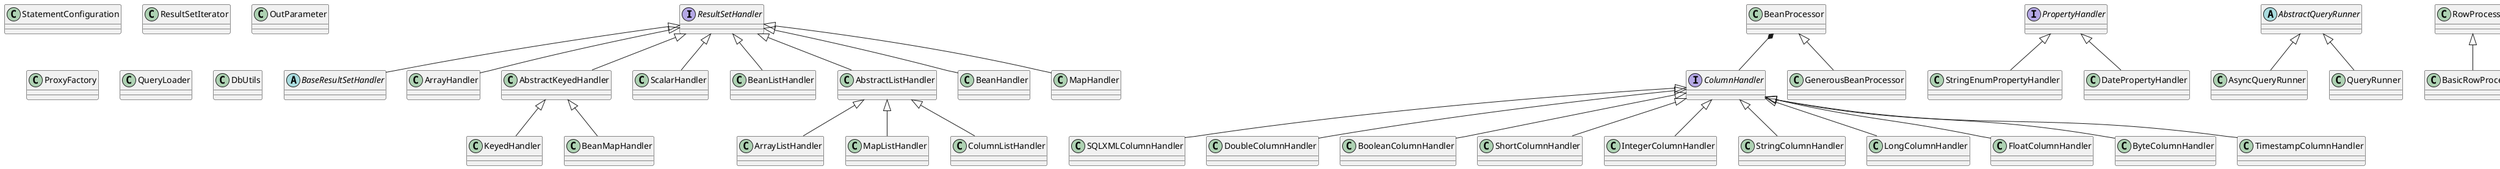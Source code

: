 @startuml

interface ResultSetHandler
abstract BaseResultSetHandler
class ArrayHandler
class AbstractKeyedHandler
class ScalarHandler
class BeanListHandler
class AbstractListHandler
class BeanHandler
class MapHandler
class KeyedHandler
class BeanMapHandler
class ArrayListHandler
class MapListHandler
class ColumnListHandler

ResultSetHandler <|-- BaseResultSetHandler
ResultSetHandler <|-- ArrayHandler
ResultSetHandler <|-- AbstractKeyedHandler
ResultSetHandler <|-- ScalarHandler
ResultSetHandler <|-- BeanListHandler
ResultSetHandler <|-- AbstractListHandler
ResultSetHandler <|-- BeanHandler
ResultSetHandler <|-- MapHandler
AbstractKeyedHandler <|-- KeyedHandler
AbstractKeyedHandler <|-- BeanMapHandler
AbstractListHandler <|-- ArrayListHandler
AbstractListHandler <|-- MapListHandler
AbstractListHandler <|-- ColumnListHandler

interface ColumnHandler

class SQLXMLColumnHandler
class DoubleColumnHandler
class BooleanColumnHandler
class ShortColumnHandler
class IntegerColumnHandler
class StringColumnHandler
class LongColumnHandler
class FloatColumnHandler
class ByteColumnHandler
class TimestampColumnHandler

ColumnHandler <|-- SQLXMLColumnHandler
ColumnHandler <|-- DoubleColumnHandler
ColumnHandler <|-- BooleanColumnHandler
ColumnHandler <|-- ShortColumnHandler
ColumnHandler <|-- IntegerColumnHandler
ColumnHandler <|-- StringColumnHandler
ColumnHandler <|-- LongColumnHandler
ColumnHandler <|-- FloatColumnHandler
ColumnHandler <|-- ByteColumnHandler
ColumnHandler <|-- TimestampColumnHandler

interface PropertyHandler

class StringEnumPropertyHandler
class DatePropertyHandler

PropertyHandler <|-- StringEnumPropertyHandler
PropertyHandler <|-- DatePropertyHandler

abstract class AbstractQueryRunner
class AsyncQueryRunner
class QueryRunner

AbstractQueryRunner <|-- AsyncQueryRunner
AbstractQueryRunner <|-- QueryRunner

BeanProcessor <|-- GenerousBeanProcessor

RowProcessor <|-- BasicRowProcessor

interface InvocationHandler

class SqlNullCheckedResultSet
class StringTrimmedResultSet
class StatementConfiguration
class ResultSetIterator
class OutParameter
class ProxyFactory
class QueryLoader
class DbUtils

BeanProcessor *-- ColumnHandler

InvocationHandler <|-- SqlNullCheckedResultSet
InvocationHandler <|-- StringTrimmedResultSet



@enduml